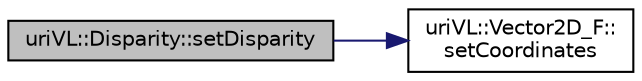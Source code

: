 digraph "uriVL::Disparity::setDisparity"
{
  edge [fontname="Helvetica",fontsize="10",labelfontname="Helvetica",labelfontsize="10"];
  node [fontname="Helvetica",fontsize="10",shape=record];
  rankdir="LR";
  Node1 [label="uriVL::Disparity::setDisparity",height=0.2,width=0.4,color="black", fillcolor="grey75", style="filled", fontcolor="black"];
  Node1 -> Node2 [color="midnightblue",fontsize="10",style="solid",fontname="Helvetica"];
  Node2 [label="uriVL::Vector2D_F::\lsetCoordinates",height=0.2,width=0.4,color="black", fillcolor="white", style="filled",URL="$classuriVL_1_1Vector2D__F.html#a5d575f09840f67079c468d58a8738998",tooltip="Assigns new coordinates to the vector. "];
}
